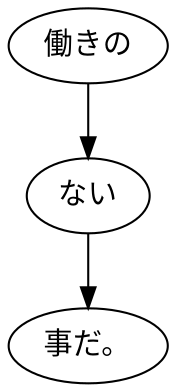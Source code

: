 digraph graph6662 {
	node0 [label="働きの"];
	node1 [label="ない"];
	node2 [label="事だ。"];
	node0 -> node1;
	node1 -> node2;
}
